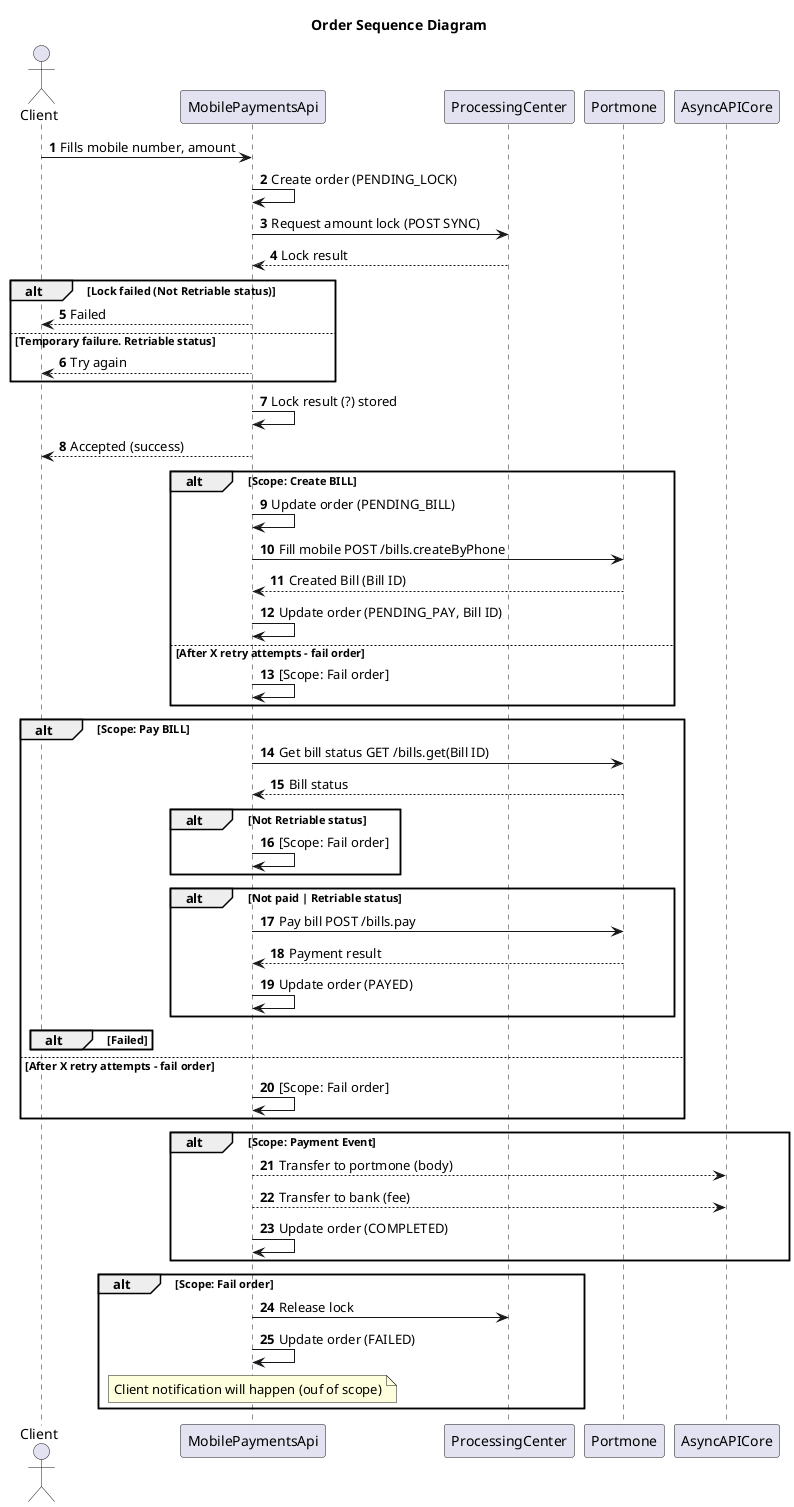 @startuml
title Order Sequence Diagram
autonumber

actor Client as user
participant MobilePaymentsApi as mob
participant ProcessingCenter as PC
'participant "Core Bank (Transfer)" as transf
participant "Portmone" as ptm
participant "AsyncAPICore" as async

user -> mob: Fills mobile number, amount
'activate mob
'deactivate mob

mob -> mob: Create order (PENDING_LOCK)
' ???
mob -> PC: Request amount lock (POST SYNC)
mob <-- PC: Lock result
alt Lock failed (Not Retriable status)
user <-- mob: Failed
else Temporary failure. Retriable status
user <-- mob: Try again
end

mob -> mob: Lock result (?) stored
user <-- mob: Accepted (success)

alt Scope: Create BILL
mob -> mob: Update order (PENDING_BILL)
mob -> ptm: Fill mobile POST /bills.createByPhone
mob <-- ptm: Created Bill (Bill ID)
mob -> mob: Update order (PENDING_PAY, Bill ID)
else After X retry attempts - fail order
mob -> mob: [Scope: Fail order]
end scope

alt Scope: Pay BILL
mob -> ptm: Get bill status GET /bills.get(Bill ID)
mob <-- ptm: Bill status
alt Not Retriable status
mob -> mob: [Scope: Fail order]
end alt
alt Not paid | Retriable status
mob -> ptm: Pay bill POST /bills.pay
mob <-- ptm: Payment result
mob -> mob: Update order (PAYED)
end alt
alt Failed
end alt
else After X retry attempts - fail order
mob -> mob: [Scope: Fail order]
end scope

alt Scope: Payment Event
mob --> async: Transfer to portmone (body)
mob --> async: Transfer to bank (fee)
mob -> mob: Update order (COMPLETED)
end scope

alt Scope: Fail order
mob -> PC: Release lock
mob -> mob: Update order (FAILED)
note over mob
Client notification will happen (ouf of scope)
end note
end scope

@enduml
